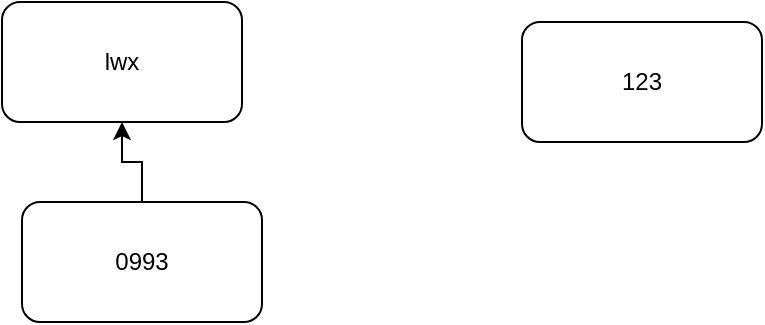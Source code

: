 <mxfile version="24.2.1" type="github">
  <diagram name="第 1 页" id="52L1hhKzZ5iLQMUxYzDQ">
    <mxGraphModel dx="954" dy="640" grid="1" gridSize="10" guides="1" tooltips="1" connect="1" arrows="1" fold="1" page="1" pageScale="1" pageWidth="827" pageHeight="1169" math="0" shadow="0">
      <root>
        <mxCell id="0" />
        <mxCell id="1" parent="0" />
        <mxCell id="X-1OkUtEnzQwBnCQXqoT-1" value="lwx" style="rounded=1;whiteSpace=wrap;html=1;" parent="1" vertex="1">
          <mxGeometry x="280" y="120" width="120" height="60" as="geometry" />
        </mxCell>
        <mxCell id="yne3U6yT90U7xVgT6tse-1" value="123" style="rounded=1;whiteSpace=wrap;html=1;" vertex="1" parent="1">
          <mxGeometry x="540" y="130" width="120" height="60" as="geometry" />
        </mxCell>
        <mxCell id="yne3U6yT90U7xVgT6tse-3" style="edgeStyle=orthogonalEdgeStyle;rounded=0;orthogonalLoop=1;jettySize=auto;html=1;entryX=0.5;entryY=1;entryDx=0;entryDy=0;" edge="1" parent="1" source="yne3U6yT90U7xVgT6tse-2" target="X-1OkUtEnzQwBnCQXqoT-1">
          <mxGeometry relative="1" as="geometry" />
        </mxCell>
        <mxCell id="yne3U6yT90U7xVgT6tse-2" value="0993" style="rounded=1;whiteSpace=wrap;html=1;" vertex="1" parent="1">
          <mxGeometry x="290" y="220" width="120" height="60" as="geometry" />
        </mxCell>
      </root>
    </mxGraphModel>
  </diagram>
</mxfile>
